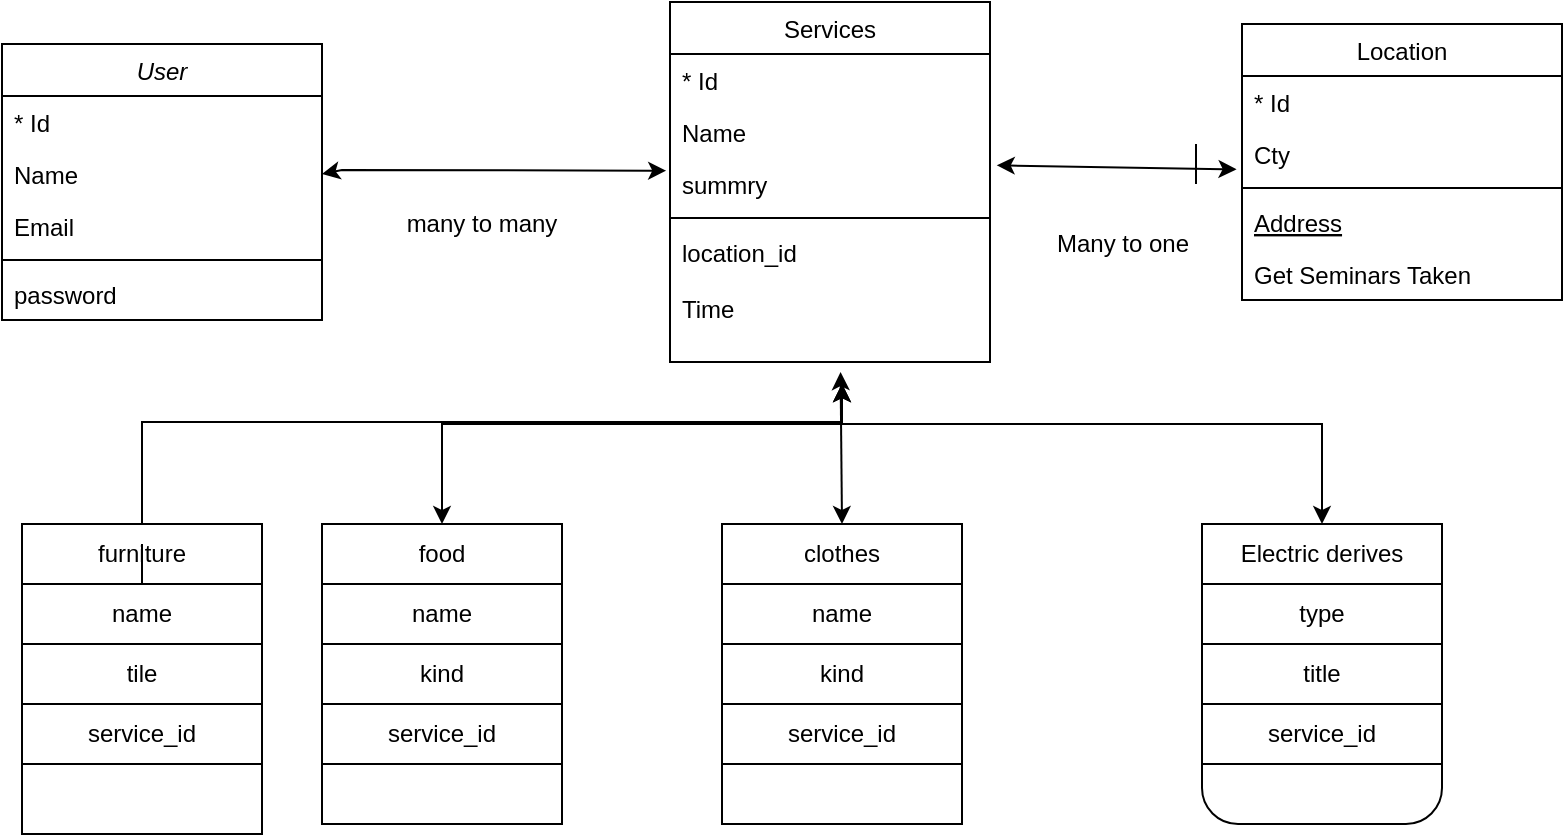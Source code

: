 <mxfile version="15.8.7" type="device"><diagram id="C5RBs43oDa-KdzZeNtuy" name="Page-1"><mxGraphModel dx="782" dy="531" grid="1" gridSize="10" guides="1" tooltips="1" connect="1" arrows="1" fold="1" page="1" pageScale="1" pageWidth="827" pageHeight="1169" math="0" shadow="0"><root><mxCell id="WIyWlLk6GJQsqaUBKTNV-0"/><mxCell id="WIyWlLk6GJQsqaUBKTNV-1" parent="WIyWlLk6GJQsqaUBKTNV-0"/><mxCell id="zkfFHV4jXpPFQw0GAbJ--0" value="User" style="swimlane;fontStyle=2;align=center;verticalAlign=top;childLayout=stackLayout;horizontal=1;startSize=26;horizontalStack=0;resizeParent=1;resizeLast=0;collapsible=1;marginBottom=0;rounded=0;shadow=0;strokeWidth=1;" parent="WIyWlLk6GJQsqaUBKTNV-1" vertex="1"><mxGeometry y="50" width="160" height="138" as="geometry"><mxRectangle x="230" y="140" width="160" height="26" as="alternateBounds"/></mxGeometry></mxCell><mxCell id="zkfFHV4jXpPFQw0GAbJ--1" value="* Id" style="text;align=left;verticalAlign=top;spacingLeft=4;spacingRight=4;overflow=hidden;rotatable=0;points=[[0,0.5],[1,0.5]];portConstraint=eastwest;" parent="zkfFHV4jXpPFQw0GAbJ--0" vertex="1"><mxGeometry y="26" width="160" height="26" as="geometry"/></mxCell><mxCell id="zkfFHV4jXpPFQw0GAbJ--2" value="Name" style="text;align=left;verticalAlign=top;spacingLeft=4;spacingRight=4;overflow=hidden;rotatable=0;points=[[0,0.5],[1,0.5]];portConstraint=eastwest;rounded=0;shadow=0;html=0;" parent="zkfFHV4jXpPFQw0GAbJ--0" vertex="1"><mxGeometry y="52" width="160" height="26" as="geometry"/></mxCell><mxCell id="zkfFHV4jXpPFQw0GAbJ--3" value="Email" style="text;align=left;verticalAlign=top;spacingLeft=4;spacingRight=4;overflow=hidden;rotatable=0;points=[[0,0.5],[1,0.5]];portConstraint=eastwest;rounded=0;shadow=0;html=0;" parent="zkfFHV4jXpPFQw0GAbJ--0" vertex="1"><mxGeometry y="78" width="160" height="26" as="geometry"/></mxCell><mxCell id="zkfFHV4jXpPFQw0GAbJ--4" value="" style="line;html=1;strokeWidth=1;align=left;verticalAlign=middle;spacingTop=-1;spacingLeft=3;spacingRight=3;rotatable=0;labelPosition=right;points=[];portConstraint=eastwest;" parent="zkfFHV4jXpPFQw0GAbJ--0" vertex="1"><mxGeometry y="104" width="160" height="8" as="geometry"/></mxCell><mxCell id="zkfFHV4jXpPFQw0GAbJ--5" value="password" style="text;align=left;verticalAlign=top;spacingLeft=4;spacingRight=4;overflow=hidden;rotatable=0;points=[[0,0.5],[1,0.5]];portConstraint=eastwest;" parent="zkfFHV4jXpPFQw0GAbJ--0" vertex="1"><mxGeometry y="112" width="160" height="26" as="geometry"/></mxCell><mxCell id="zkfFHV4jXpPFQw0GAbJ--6" value="Location" style="swimlane;fontStyle=0;align=center;verticalAlign=top;childLayout=stackLayout;horizontal=1;startSize=26;horizontalStack=0;resizeParent=1;resizeLast=0;collapsible=1;marginBottom=0;rounded=0;shadow=0;strokeWidth=1;" parent="WIyWlLk6GJQsqaUBKTNV-1" vertex="1"><mxGeometry x="620" y="40" width="160" height="138" as="geometry"><mxRectangle x="130" y="380" width="160" height="26" as="alternateBounds"/></mxGeometry></mxCell><mxCell id="zkfFHV4jXpPFQw0GAbJ--7" value="* Id" style="text;align=left;verticalAlign=top;spacingLeft=4;spacingRight=4;overflow=hidden;rotatable=0;points=[[0,0.5],[1,0.5]];portConstraint=eastwest;" parent="zkfFHV4jXpPFQw0GAbJ--6" vertex="1"><mxGeometry y="26" width="160" height="26" as="geometry"/></mxCell><mxCell id="zkfFHV4jXpPFQw0GAbJ--8" value="Cty" style="text;align=left;verticalAlign=top;spacingLeft=4;spacingRight=4;overflow=hidden;rotatable=0;points=[[0,0.5],[1,0.5]];portConstraint=eastwest;rounded=0;shadow=0;html=0;" parent="zkfFHV4jXpPFQw0GAbJ--6" vertex="1"><mxGeometry y="52" width="160" height="26" as="geometry"/></mxCell><mxCell id="zkfFHV4jXpPFQw0GAbJ--9" value="" style="line;html=1;strokeWidth=1;align=left;verticalAlign=middle;spacingTop=-1;spacingLeft=3;spacingRight=3;rotatable=0;labelPosition=right;points=[];portConstraint=eastwest;" parent="zkfFHV4jXpPFQw0GAbJ--6" vertex="1"><mxGeometry y="78" width="160" height="8" as="geometry"/></mxCell><mxCell id="zkfFHV4jXpPFQw0GAbJ--10" value="Address" style="text;align=left;verticalAlign=top;spacingLeft=4;spacingRight=4;overflow=hidden;rotatable=0;points=[[0,0.5],[1,0.5]];portConstraint=eastwest;fontStyle=4" parent="zkfFHV4jXpPFQw0GAbJ--6" vertex="1"><mxGeometry y="86" width="160" height="26" as="geometry"/></mxCell><mxCell id="zkfFHV4jXpPFQw0GAbJ--11" value="Get Seminars Taken" style="text;align=left;verticalAlign=top;spacingLeft=4;spacingRight=4;overflow=hidden;rotatable=0;points=[[0,0.5],[1,0.5]];portConstraint=eastwest;" parent="zkfFHV4jXpPFQw0GAbJ--6" vertex="1"><mxGeometry y="112" width="160" height="26" as="geometry"/></mxCell><mxCell id="zkfFHV4jXpPFQw0GAbJ--17" value="Services" style="swimlane;fontStyle=0;align=center;verticalAlign=top;childLayout=stackLayout;horizontal=1;startSize=26;horizontalStack=0;resizeParent=1;resizeLast=0;collapsible=1;marginBottom=0;rounded=0;shadow=0;strokeWidth=1;" parent="WIyWlLk6GJQsqaUBKTNV-1" vertex="1"><mxGeometry x="334" y="29" width="160" height="180" as="geometry"><mxRectangle x="550" y="140" width="160" height="26" as="alternateBounds"/></mxGeometry></mxCell><mxCell id="zkfFHV4jXpPFQw0GAbJ--19" value="* Id" style="text;align=left;verticalAlign=top;spacingLeft=4;spacingRight=4;overflow=hidden;rotatable=0;points=[[0,0.5],[1,0.5]];portConstraint=eastwest;rounded=0;shadow=0;html=0;" parent="zkfFHV4jXpPFQw0GAbJ--17" vertex="1"><mxGeometry y="26" width="160" height="26" as="geometry"/></mxCell><mxCell id="zkfFHV4jXpPFQw0GAbJ--20" value="Name" style="text;align=left;verticalAlign=top;spacingLeft=4;spacingRight=4;overflow=hidden;rotatable=0;points=[[0,0.5],[1,0.5]];portConstraint=eastwest;rounded=0;shadow=0;html=0;" parent="zkfFHV4jXpPFQw0GAbJ--17" vertex="1"><mxGeometry y="52" width="160" height="26" as="geometry"/></mxCell><mxCell id="zkfFHV4jXpPFQw0GAbJ--21" value="summry" style="text;align=left;verticalAlign=top;spacingLeft=4;spacingRight=4;overflow=hidden;rotatable=0;points=[[0,0.5],[1,0.5]];portConstraint=eastwest;rounded=0;shadow=0;html=0;" parent="zkfFHV4jXpPFQw0GAbJ--17" vertex="1"><mxGeometry y="78" width="160" height="26" as="geometry"/></mxCell><mxCell id="zkfFHV4jXpPFQw0GAbJ--23" value="" style="line;html=1;strokeWidth=1;align=left;verticalAlign=middle;spacingTop=-1;spacingLeft=3;spacingRight=3;rotatable=0;labelPosition=right;points=[];portConstraint=eastwest;" parent="zkfFHV4jXpPFQw0GAbJ--17" vertex="1"><mxGeometry y="104" width="160" height="8" as="geometry"/></mxCell><mxCell id="zkfFHV4jXpPFQw0GAbJ--24" value="location_id&#10;&#10;Time" style="text;align=left;verticalAlign=top;spacingLeft=4;spacingRight=4;overflow=hidden;rotatable=0;points=[[0,0.5],[1,0.5]];portConstraint=eastwest;" parent="zkfFHV4jXpPFQw0GAbJ--17" vertex="1"><mxGeometry y="112" width="160" height="68" as="geometry"/></mxCell><mxCell id="4rLe8UysL1tpng9wvUVZ-9" value="many to many" style="rounded=0;whiteSpace=wrap;html=1;" parent="WIyWlLk6GJQsqaUBKTNV-1" vertex="1"><mxGeometry x="190" y="140" width="100" as="geometry"/></mxCell><mxCell id="4rLe8UysL1tpng9wvUVZ-10" value="" style="endArrow=classic;startArrow=classic;html=1;rounded=0;exitX=1;exitY=0.5;exitDx=0;exitDy=0;entryX=-0.012;entryY=0.244;entryDx=0;entryDy=0;entryPerimeter=0;" parent="WIyWlLk6GJQsqaUBKTNV-1" source="zkfFHV4jXpPFQw0GAbJ--2" edge="1" target="zkfFHV4jXpPFQw0GAbJ--21"><mxGeometry width="50" height="50" relative="1" as="geometry"><mxPoint x="470" y="235" as="sourcePoint"/><mxPoint x="520" y="185" as="targetPoint"/><Array as="points"><mxPoint x="170" y="113"/></Array></mxGeometry></mxCell><mxCell id="VQItarTfOJoVV3KXCpCH-6" value="Many to one" style="text;html=1;align=center;verticalAlign=middle;resizable=0;points=[];autosize=1;strokeColor=none;fillColor=none;" vertex="1" parent="WIyWlLk6GJQsqaUBKTNV-1"><mxGeometry x="520" y="140" width="80" height="20" as="geometry"/></mxCell><mxCell id="VQItarTfOJoVV3KXCpCH-8" value="" style="endArrow=classic;startArrow=classic;html=1;rounded=0;exitX=1.021;exitY=0.141;exitDx=0;exitDy=0;exitPerimeter=0;entryX=-0.017;entryY=0.795;entryDx=0;entryDy=0;entryPerimeter=0;" edge="1" parent="WIyWlLk6GJQsqaUBKTNV-1" source="zkfFHV4jXpPFQw0GAbJ--21" target="zkfFHV4jXpPFQw0GAbJ--8"><mxGeometry width="50" height="50" relative="1" as="geometry"><mxPoint x="520" y="134" as="sourcePoint"/><mxPoint x="570" y="84" as="targetPoint"/></mxGeometry></mxCell><mxCell id="VQItarTfOJoVV3KXCpCH-9" value="" style="endArrow=none;html=1;rounded=0;" edge="1" parent="WIyWlLk6GJQsqaUBKTNV-1"><mxGeometry width="50" height="50" relative="1" as="geometry"><mxPoint x="597" y="120" as="sourcePoint"/><mxPoint x="597" y="100" as="targetPoint"/></mxGeometry></mxCell><mxCell id="VQItarTfOJoVV3KXCpCH-14" value="" style="rounded=0;whiteSpace=wrap;html=1;" vertex="1" parent="WIyWlLk6GJQsqaUBKTNV-1"><mxGeometry x="360" y="290" width="120" height="150" as="geometry"/></mxCell><mxCell id="VQItarTfOJoVV3KXCpCH-16" value="" style="rounded=1;whiteSpace=wrap;html=1;" vertex="1" parent="WIyWlLk6GJQsqaUBKTNV-1"><mxGeometry x="600" y="290" width="120" height="150" as="geometry"/></mxCell><mxCell id="VQItarTfOJoVV3KXCpCH-17" value="" style="endArrow=classic;startArrow=classic;html=1;rounded=0;entryX=0.533;entryY=1.074;entryDx=0;entryDy=0;entryPerimeter=0;exitX=0.5;exitY=0;exitDx=0;exitDy=0;" edge="1" parent="WIyWlLk6GJQsqaUBKTNV-1" source="VQItarTfOJoVV3KXCpCH-14" target="zkfFHV4jXpPFQw0GAbJ--24"><mxGeometry width="50" height="50" relative="1" as="geometry"><mxPoint x="380" y="290" as="sourcePoint"/><mxPoint x="430" y="240" as="targetPoint"/></mxGeometry></mxCell><mxCell id="VQItarTfOJoVV3KXCpCH-18" value="" style="endArrow=classic;startArrow=classic;html=1;rounded=0;" edge="1" parent="WIyWlLk6GJQsqaUBKTNV-1"><mxGeometry width="50" height="50" relative="1" as="geometry"><mxPoint x="220" y="290" as="sourcePoint"/><mxPoint x="420" y="220" as="targetPoint"/><Array as="points"><mxPoint x="220" y="240"/><mxPoint x="420" y="240"/></Array></mxGeometry></mxCell><mxCell id="VQItarTfOJoVV3KXCpCH-19" value="" style="endArrow=classic;startArrow=classic;html=1;rounded=0;exitX=0.5;exitY=0;exitDx=0;exitDy=0;" edge="1" parent="WIyWlLk6GJQsqaUBKTNV-1" source="VQItarTfOJoVV3KXCpCH-16"><mxGeometry width="50" height="50" relative="1" as="geometry"><mxPoint x="540" y="280" as="sourcePoint"/><mxPoint x="420" y="220" as="targetPoint"/><Array as="points"><mxPoint x="660" y="240"/><mxPoint x="420" y="240"/></Array></mxGeometry></mxCell><mxCell id="VQItarTfOJoVV3KXCpCH-15" value="" style="rounded=0;whiteSpace=wrap;html=1;" vertex="1" parent="WIyWlLk6GJQsqaUBKTNV-1"><mxGeometry x="160" y="290" width="120" height="150" as="geometry"/></mxCell><mxCell id="VQItarTfOJoVV3KXCpCH-27" value="" style="edgeStyle=orthogonalEdgeStyle;rounded=0;orthogonalLoop=1;jettySize=auto;html=1;" edge="1" parent="WIyWlLk6GJQsqaUBKTNV-1"><mxGeometry relative="1" as="geometry"><mxPoint x="70" y="290" as="sourcePoint"/><mxPoint x="420" y="220" as="targetPoint"/><Array as="points"><mxPoint x="70" y="239"/></Array></mxGeometry></mxCell><mxCell id="VQItarTfOJoVV3KXCpCH-54" value="" style="edgeStyle=orthogonalEdgeStyle;rounded=0;orthogonalLoop=1;jettySize=auto;html=1;" edge="1" parent="WIyWlLk6GJQsqaUBKTNV-1" source="VQItarTfOJoVV3KXCpCH-24" target="VQItarTfOJoVV3KXCpCH-53"><mxGeometry relative="1" as="geometry"/></mxCell><mxCell id="VQItarTfOJoVV3KXCpCH-24" value="Electric derives" style="rounded=0;whiteSpace=wrap;html=1;" vertex="1" parent="WIyWlLk6GJQsqaUBKTNV-1"><mxGeometry x="600" y="290" width="120" height="30" as="geometry"/></mxCell><mxCell id="VQItarTfOJoVV3KXCpCH-48" value="" style="edgeStyle=orthogonalEdgeStyle;rounded=0;orthogonalLoop=1;jettySize=auto;html=1;" edge="1" parent="WIyWlLk6GJQsqaUBKTNV-1" source="VQItarTfOJoVV3KXCpCH-25" target="VQItarTfOJoVV3KXCpCH-47"><mxGeometry relative="1" as="geometry"/></mxCell><mxCell id="VQItarTfOJoVV3KXCpCH-25" value="clothes" style="rounded=0;whiteSpace=wrap;html=1;" vertex="1" parent="WIyWlLk6GJQsqaUBKTNV-1"><mxGeometry x="360" y="290" width="120" height="30" as="geometry"/></mxCell><mxCell id="VQItarTfOJoVV3KXCpCH-42" value="" style="edgeStyle=orthogonalEdgeStyle;rounded=0;orthogonalLoop=1;jettySize=auto;html=1;" edge="1" parent="WIyWlLk6GJQsqaUBKTNV-1" source="VQItarTfOJoVV3KXCpCH-26" target="VQItarTfOJoVV3KXCpCH-41"><mxGeometry relative="1" as="geometry"/></mxCell><mxCell id="VQItarTfOJoVV3KXCpCH-26" value="food" style="rounded=0;whiteSpace=wrap;html=1;" vertex="1" parent="WIyWlLk6GJQsqaUBKTNV-1"><mxGeometry x="160" y="290" width="120" height="30" as="geometry"/></mxCell><mxCell id="VQItarTfOJoVV3KXCpCH-30" value="" style="edgeStyle=orthogonalEdgeStyle;rounded=0;orthogonalLoop=1;jettySize=auto;html=1;" edge="1" parent="WIyWlLk6GJQsqaUBKTNV-1" source="VQItarTfOJoVV3KXCpCH-28" target="VQItarTfOJoVV3KXCpCH-29"><mxGeometry relative="1" as="geometry"/></mxCell><mxCell id="VQItarTfOJoVV3KXCpCH-28" value="furniture" style="rounded=0;whiteSpace=wrap;html=1;" vertex="1" parent="WIyWlLk6GJQsqaUBKTNV-1"><mxGeometry x="10" y="290" width="120" height="30" as="geometry"/></mxCell><mxCell id="VQItarTfOJoVV3KXCpCH-34" value="" style="edgeStyle=orthogonalEdgeStyle;rounded=0;orthogonalLoop=1;jettySize=auto;html=1;" edge="1" parent="WIyWlLk6GJQsqaUBKTNV-1" source="VQItarTfOJoVV3KXCpCH-29" target="VQItarTfOJoVV3KXCpCH-33"><mxGeometry relative="1" as="geometry"/></mxCell><mxCell id="VQItarTfOJoVV3KXCpCH-29" value="" style="whiteSpace=wrap;html=1;rounded=0;" vertex="1" parent="WIyWlLk6GJQsqaUBKTNV-1"><mxGeometry x="10" y="320" width="120" height="125" as="geometry"/></mxCell><mxCell id="VQItarTfOJoVV3KXCpCH-36" value="" style="edgeStyle=orthogonalEdgeStyle;rounded=0;orthogonalLoop=1;jettySize=auto;html=1;" edge="1" parent="WIyWlLk6GJQsqaUBKTNV-1" source="VQItarTfOJoVV3KXCpCH-33"><mxGeometry relative="1" as="geometry"><mxPoint x="70" y="350" as="targetPoint"/></mxGeometry></mxCell><mxCell id="VQItarTfOJoVV3KXCpCH-38" value="" style="edgeStyle=orthogonalEdgeStyle;rounded=0;orthogonalLoop=1;jettySize=auto;html=1;" edge="1" parent="WIyWlLk6GJQsqaUBKTNV-1" source="VQItarTfOJoVV3KXCpCH-33" target="VQItarTfOJoVV3KXCpCH-37"><mxGeometry relative="1" as="geometry"/></mxCell><mxCell id="VQItarTfOJoVV3KXCpCH-33" value="name" style="whiteSpace=wrap;html=1;rounded=0;" vertex="1" parent="WIyWlLk6GJQsqaUBKTNV-1"><mxGeometry x="10" y="320" width="120" height="30" as="geometry"/></mxCell><mxCell id="VQItarTfOJoVV3KXCpCH-40" value="" style="edgeStyle=orthogonalEdgeStyle;rounded=0;orthogonalLoop=1;jettySize=auto;html=1;" edge="1" parent="WIyWlLk6GJQsqaUBKTNV-1" source="VQItarTfOJoVV3KXCpCH-37" target="VQItarTfOJoVV3KXCpCH-39"><mxGeometry relative="1" as="geometry"/></mxCell><mxCell id="VQItarTfOJoVV3KXCpCH-37" value="tile" style="whiteSpace=wrap;html=1;rounded=0;" vertex="1" parent="WIyWlLk6GJQsqaUBKTNV-1"><mxGeometry x="10" y="350" width="120" height="30" as="geometry"/></mxCell><mxCell id="VQItarTfOJoVV3KXCpCH-39" value="service_id" style="whiteSpace=wrap;html=1;rounded=0;" vertex="1" parent="WIyWlLk6GJQsqaUBKTNV-1"><mxGeometry x="10" y="380" width="120" height="30" as="geometry"/></mxCell><mxCell id="VQItarTfOJoVV3KXCpCH-44" value="" style="edgeStyle=orthogonalEdgeStyle;rounded=0;orthogonalLoop=1;jettySize=auto;html=1;" edge="1" parent="WIyWlLk6GJQsqaUBKTNV-1" source="VQItarTfOJoVV3KXCpCH-41" target="VQItarTfOJoVV3KXCpCH-43"><mxGeometry relative="1" as="geometry"/></mxCell><mxCell id="VQItarTfOJoVV3KXCpCH-41" value="name" style="rounded=0;whiteSpace=wrap;html=1;" vertex="1" parent="WIyWlLk6GJQsqaUBKTNV-1"><mxGeometry x="160" y="320" width="120" height="30" as="geometry"/></mxCell><mxCell id="VQItarTfOJoVV3KXCpCH-46" value="" style="edgeStyle=orthogonalEdgeStyle;rounded=0;orthogonalLoop=1;jettySize=auto;html=1;" edge="1" parent="WIyWlLk6GJQsqaUBKTNV-1" source="VQItarTfOJoVV3KXCpCH-43" target="VQItarTfOJoVV3KXCpCH-45"><mxGeometry relative="1" as="geometry"/></mxCell><mxCell id="VQItarTfOJoVV3KXCpCH-43" value="kind" style="rounded=0;whiteSpace=wrap;html=1;" vertex="1" parent="WIyWlLk6GJQsqaUBKTNV-1"><mxGeometry x="160" y="350" width="120" height="30" as="geometry"/></mxCell><mxCell id="VQItarTfOJoVV3KXCpCH-45" value="service_id" style="rounded=0;whiteSpace=wrap;html=1;" vertex="1" parent="WIyWlLk6GJQsqaUBKTNV-1"><mxGeometry x="160" y="380" width="120" height="30" as="geometry"/></mxCell><mxCell id="VQItarTfOJoVV3KXCpCH-50" value="" style="edgeStyle=orthogonalEdgeStyle;rounded=0;orthogonalLoop=1;jettySize=auto;html=1;" edge="1" parent="WIyWlLk6GJQsqaUBKTNV-1" source="VQItarTfOJoVV3KXCpCH-47" target="VQItarTfOJoVV3KXCpCH-49"><mxGeometry relative="1" as="geometry"/></mxCell><mxCell id="VQItarTfOJoVV3KXCpCH-47" value="name" style="rounded=0;whiteSpace=wrap;html=1;" vertex="1" parent="WIyWlLk6GJQsqaUBKTNV-1"><mxGeometry x="360" y="320" width="120" height="30" as="geometry"/></mxCell><mxCell id="VQItarTfOJoVV3KXCpCH-52" value="" style="edgeStyle=orthogonalEdgeStyle;rounded=0;orthogonalLoop=1;jettySize=auto;html=1;" edge="1" parent="WIyWlLk6GJQsqaUBKTNV-1" source="VQItarTfOJoVV3KXCpCH-49" target="VQItarTfOJoVV3KXCpCH-51"><mxGeometry relative="1" as="geometry"/></mxCell><mxCell id="VQItarTfOJoVV3KXCpCH-49" value="kind" style="rounded=0;whiteSpace=wrap;html=1;" vertex="1" parent="WIyWlLk6GJQsqaUBKTNV-1"><mxGeometry x="360" y="350" width="120" height="30" as="geometry"/></mxCell><mxCell id="VQItarTfOJoVV3KXCpCH-51" value="service_id" style="rounded=0;whiteSpace=wrap;html=1;" vertex="1" parent="WIyWlLk6GJQsqaUBKTNV-1"><mxGeometry x="360" y="380" width="120" height="30" as="geometry"/></mxCell><mxCell id="VQItarTfOJoVV3KXCpCH-56" value="" style="edgeStyle=orthogonalEdgeStyle;rounded=0;orthogonalLoop=1;jettySize=auto;html=1;" edge="1" parent="WIyWlLk6GJQsqaUBKTNV-1" source="VQItarTfOJoVV3KXCpCH-53" target="VQItarTfOJoVV3KXCpCH-55"><mxGeometry relative="1" as="geometry"/></mxCell><mxCell id="VQItarTfOJoVV3KXCpCH-53" value="type" style="rounded=0;whiteSpace=wrap;html=1;" vertex="1" parent="WIyWlLk6GJQsqaUBKTNV-1"><mxGeometry x="600" y="320" width="120" height="30" as="geometry"/></mxCell><mxCell id="VQItarTfOJoVV3KXCpCH-58" value="" style="edgeStyle=orthogonalEdgeStyle;rounded=0;orthogonalLoop=1;jettySize=auto;html=1;" edge="1" parent="WIyWlLk6GJQsqaUBKTNV-1" source="VQItarTfOJoVV3KXCpCH-55" target="VQItarTfOJoVV3KXCpCH-57"><mxGeometry relative="1" as="geometry"/></mxCell><mxCell id="VQItarTfOJoVV3KXCpCH-55" value="title" style="rounded=0;whiteSpace=wrap;html=1;" vertex="1" parent="WIyWlLk6GJQsqaUBKTNV-1"><mxGeometry x="600" y="350" width="120" height="30" as="geometry"/></mxCell><mxCell id="VQItarTfOJoVV3KXCpCH-57" value="service_id" style="rounded=0;whiteSpace=wrap;html=1;" vertex="1" parent="WIyWlLk6GJQsqaUBKTNV-1"><mxGeometry x="600" y="380" width="120" height="30" as="geometry"/></mxCell></root></mxGraphModel></diagram></mxfile>